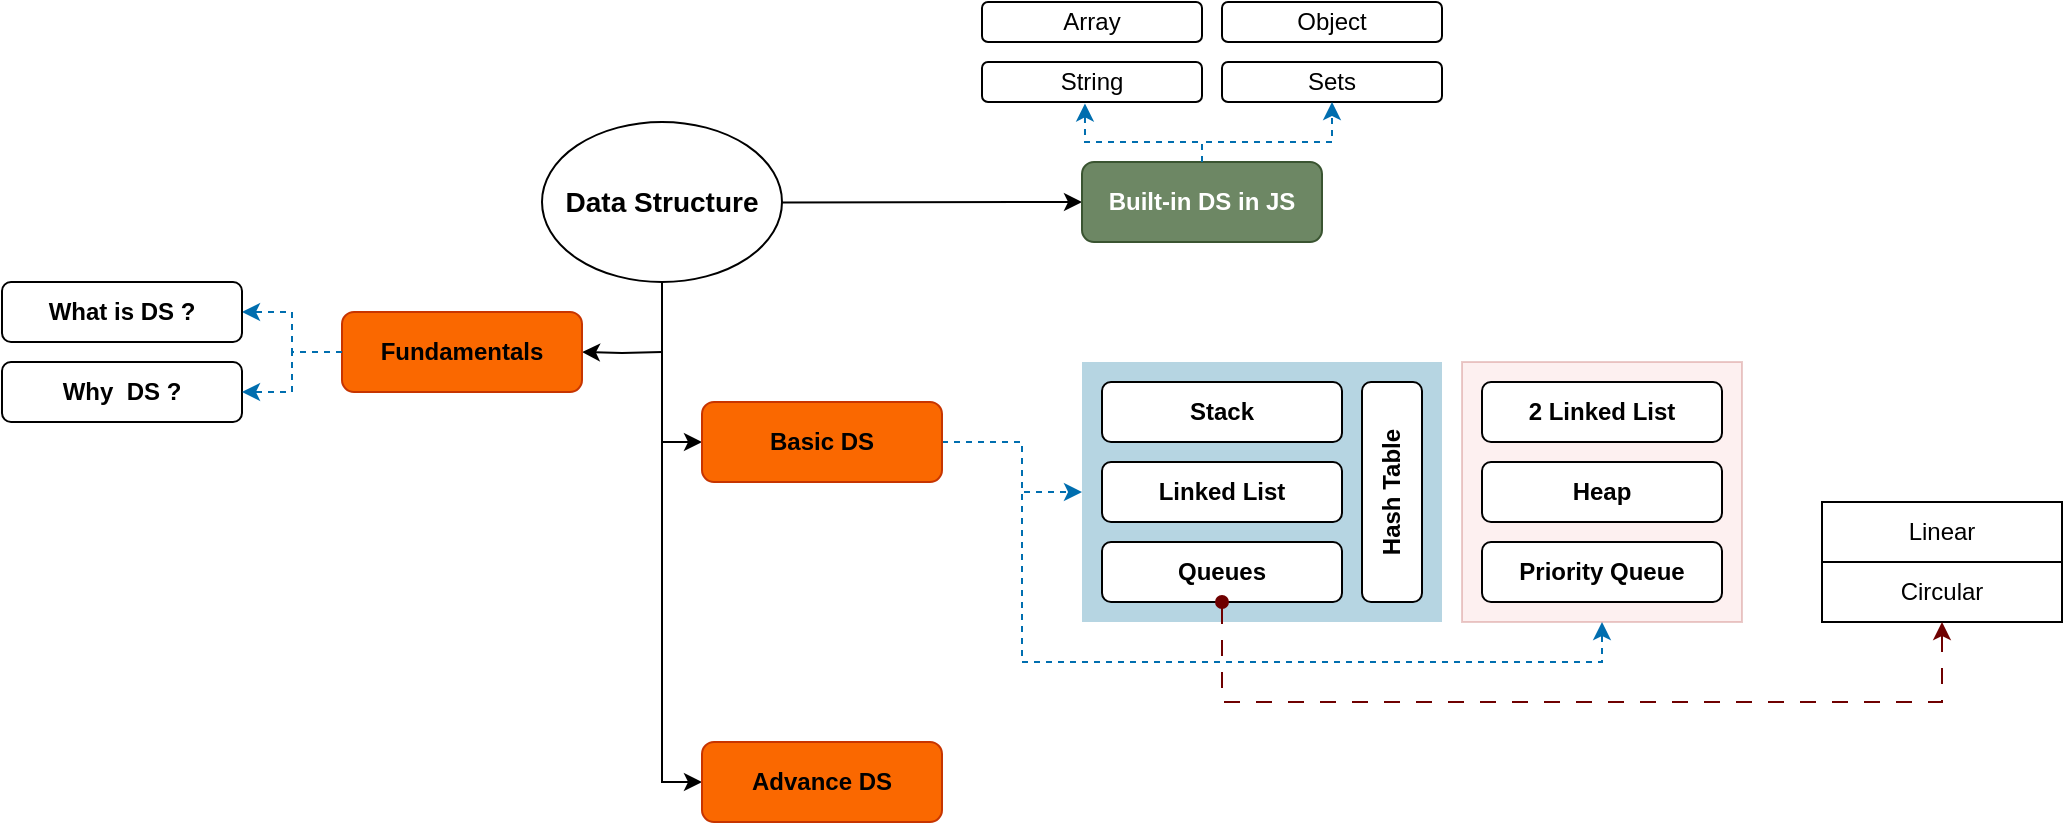 <mxfile version="24.4.9" type="github">
  <diagram name="Page-1" id="2c0d36ab-eaac-3732-788b-9136903baeff">
    <mxGraphModel dx="1050" dy="557" grid="1" gridSize="10" guides="1" tooltips="1" connect="1" arrows="1" fold="1" page="1" pageScale="1.5" pageWidth="1169" pageHeight="827" background="none" math="0" shadow="0">
      <root>
        <mxCell id="0" />
        <mxCell id="1" parent="0" />
        <mxCell id="yiBTs8iIJsu4Ljcrw2EA-141" style="edgeStyle=orthogonalEdgeStyle;rounded=0;orthogonalLoop=1;jettySize=auto;html=1;entryX=0;entryY=0.5;entryDx=0;entryDy=0;" parent="1" source="yiBTs8iIJsu4Ljcrw2EA-124" target="yiBTs8iIJsu4Ljcrw2EA-125" edge="1">
          <mxGeometry relative="1" as="geometry" />
        </mxCell>
        <mxCell id="LJRXbvw2uVqpsPB7Yhcm-5" style="edgeStyle=orthogonalEdgeStyle;rounded=0;orthogonalLoop=1;jettySize=auto;html=1;entryX=0;entryY=0.5;entryDx=0;entryDy=0;" parent="1" source="yiBTs8iIJsu4Ljcrw2EA-124" target="LJRXbvw2uVqpsPB7Yhcm-4" edge="1">
          <mxGeometry relative="1" as="geometry" />
        </mxCell>
        <mxCell id="gLEcoqDyo47q4XNHYdvh-1" style="edgeStyle=orthogonalEdgeStyle;rounded=0;orthogonalLoop=1;jettySize=auto;html=1;entryX=1;entryY=0.5;entryDx=0;entryDy=0;" parent="1" target="yiBTs8iIJsu4Ljcrw2EA-126" edge="1">
          <mxGeometry relative="1" as="geometry">
            <mxPoint x="420" y="355" as="sourcePoint" />
          </mxGeometry>
        </mxCell>
        <mxCell id="gLEcoqDyo47q4XNHYdvh-6" style="rounded=0;orthogonalLoop=1;jettySize=auto;html=1;entryX=0;entryY=0.5;entryDx=0;entryDy=0;" parent="1" source="yiBTs8iIJsu4Ljcrw2EA-124" target="gLEcoqDyo47q4XNHYdvh-5" edge="1">
          <mxGeometry relative="1" as="geometry" />
        </mxCell>
        <mxCell id="yiBTs8iIJsu4Ljcrw2EA-124" value="Data Structure" style="ellipse;whiteSpace=wrap;html=1;fontStyle=1;fontSize=14;" parent="1" vertex="1">
          <mxGeometry x="360" y="240" width="120" height="80" as="geometry" />
        </mxCell>
        <mxCell id="yiBTs8iIJsu4Ljcrw2EA-131" style="edgeStyle=orthogonalEdgeStyle;rounded=0;orthogonalLoop=1;jettySize=auto;html=1;dashed=1;fillColor=#1ba1e2;strokeColor=#006EAF;exitX=1;exitY=0.5;exitDx=0;exitDy=0;" parent="1" source="yiBTs8iIJsu4Ljcrw2EA-125" target="LJRXbvw2uVqpsPB7Yhcm-3" edge="1">
          <mxGeometry relative="1" as="geometry">
            <mxPoint x="580" y="425" as="sourcePoint" />
            <mxPoint x="560" y="490" as="targetPoint" />
            <Array as="points">
              <mxPoint x="600" y="400" />
              <mxPoint x="600" y="510" />
              <mxPoint x="890" y="510" />
            </Array>
          </mxGeometry>
        </mxCell>
        <mxCell id="yiBTs8iIJsu4Ljcrw2EA-136" style="edgeStyle=orthogonalEdgeStyle;rounded=0;orthogonalLoop=1;jettySize=auto;html=1;entryX=0;entryY=0.5;entryDx=0;entryDy=0;dashed=1;fillColor=#1ba1e2;strokeColor=#006EAF;" parent="1" source="yiBTs8iIJsu4Ljcrw2EA-125" target="LJRXbvw2uVqpsPB7Yhcm-1" edge="1">
          <mxGeometry relative="1" as="geometry">
            <mxPoint x="600" y="410" as="sourcePoint" />
            <mxPoint x="580" y="525" as="targetPoint" />
            <Array as="points">
              <mxPoint x="600" y="400" />
              <mxPoint x="600" y="425" />
            </Array>
          </mxGeometry>
        </mxCell>
        <mxCell id="yiBTs8iIJsu4Ljcrw2EA-125" value="Basic DS" style="rounded=1;whiteSpace=wrap;html=1;fontStyle=1;fillColor=#fa6800;fontColor=#000000;strokeColor=#C73500;" parent="1" vertex="1">
          <mxGeometry x="440" y="380" width="120" height="40" as="geometry" />
        </mxCell>
        <mxCell id="yiBTs8iIJsu4Ljcrw2EA-143" style="edgeStyle=orthogonalEdgeStyle;rounded=0;orthogonalLoop=1;jettySize=auto;html=1;fontFamily=Helvetica;fontSize=12;fontColor=#000000;fontStyle=1;dashed=1;fillColor=#1ba1e2;strokeColor=#006EAF;entryX=1;entryY=0.5;entryDx=0;entryDy=0;" parent="1" source="yiBTs8iIJsu4Ljcrw2EA-126" target="yiBTs8iIJsu4Ljcrw2EA-144" edge="1">
          <mxGeometry relative="1" as="geometry">
            <mxPoint x="170" y="340" as="targetPoint" />
          </mxGeometry>
        </mxCell>
        <mxCell id="yiBTs8iIJsu4Ljcrw2EA-126" value="Fundamentals" style="rounded=1;whiteSpace=wrap;html=1;fontStyle=1;fillColor=#fa6800;fontColor=#000000;strokeColor=#C73500;" parent="1" vertex="1">
          <mxGeometry x="260" y="335" width="120" height="40" as="geometry" />
        </mxCell>
        <mxCell id="yiBTs8iIJsu4Ljcrw2EA-147" value="" style="group" parent="1" vertex="1" connectable="0">
          <mxGeometry x="90" y="320" width="120" height="70" as="geometry" />
        </mxCell>
        <mxCell id="yiBTs8iIJsu4Ljcrw2EA-142" value="Why&amp;nbsp; DS ?" style="whiteSpace=wrap;html=1;rounded=1;fontStyle=1;" parent="yiBTs8iIJsu4Ljcrw2EA-147" vertex="1">
          <mxGeometry y="40" width="120" height="30" as="geometry" />
        </mxCell>
        <mxCell id="yiBTs8iIJsu4Ljcrw2EA-144" value="What is DS ?" style="whiteSpace=wrap;html=1;rounded=1;fontStyle=1;" parent="yiBTs8iIJsu4Ljcrw2EA-147" vertex="1">
          <mxGeometry width="120" height="30" as="geometry" />
        </mxCell>
        <mxCell id="LJRXbvw2uVqpsPB7Yhcm-3" value="" style="fillColor=#f8cecc;strokeColor=#b85450;opacity=30;" parent="1" vertex="1">
          <mxGeometry x="820" y="360" width="140" height="130" as="geometry" />
        </mxCell>
        <mxCell id="yiBTs8iIJsu4Ljcrw2EA-127" value="2 Linked List" style="whiteSpace=wrap;html=1;rounded=1;fontStyle=1;" parent="1" vertex="1">
          <mxGeometry x="830" y="370" width="120" height="30" as="geometry" />
        </mxCell>
        <mxCell id="UguPg_bLSeKZf6hvQFoW-1" value="Priority Queue" style="whiteSpace=wrap;html=1;rounded=1;fontStyle=1;" parent="1" vertex="1">
          <mxGeometry x="830" y="450" width="120" height="30" as="geometry" />
        </mxCell>
        <mxCell id="UguPg_bLSeKZf6hvQFoW-2" value="Heap" style="whiteSpace=wrap;html=1;rounded=1;fontStyle=1;" parent="1" vertex="1">
          <mxGeometry x="830" y="410" width="120" height="30" as="geometry" />
        </mxCell>
        <mxCell id="LJRXbvw2uVqpsPB7Yhcm-2" value="" style="group" parent="1" vertex="1" connectable="0">
          <mxGeometry x="630" y="360" width="180" height="130" as="geometry" />
        </mxCell>
        <mxCell id="LJRXbvw2uVqpsPB7Yhcm-1" value="" style="fillColor=#10739E;strokeColor=none;opacity=30;" parent="LJRXbvw2uVqpsPB7Yhcm-2" vertex="1">
          <mxGeometry width="180" height="130" as="geometry" />
        </mxCell>
        <mxCell id="yiBTs8iIJsu4Ljcrw2EA-130" value="Linked List" style="whiteSpace=wrap;html=1;rounded=1;fontStyle=1;" parent="LJRXbvw2uVqpsPB7Yhcm-2" vertex="1">
          <mxGeometry x="10" y="50" width="120" height="30" as="geometry" />
        </mxCell>
        <mxCell id="yiBTs8iIJsu4Ljcrw2EA-132" value="Stack" style="whiteSpace=wrap;html=1;rounded=1;fontStyle=1;" parent="LJRXbvw2uVqpsPB7Yhcm-2" vertex="1">
          <mxGeometry x="10" y="10" width="120" height="30" as="geometry" />
        </mxCell>
        <mxCell id="yiBTs8iIJsu4Ljcrw2EA-134" value="Hash Table" style="whiteSpace=wrap;html=1;rounded=1;fontStyle=1;direction=south;horizontal=0;" parent="LJRXbvw2uVqpsPB7Yhcm-2" vertex="1">
          <mxGeometry x="140" y="10" width="30" height="110" as="geometry" />
        </mxCell>
        <mxCell id="yiBTs8iIJsu4Ljcrw2EA-135" value="Queues" style="whiteSpace=wrap;html=1;rounded=1;fontStyle=1;" parent="LJRXbvw2uVqpsPB7Yhcm-2" vertex="1">
          <mxGeometry x="10" y="90" width="120" height="30" as="geometry" />
        </mxCell>
        <mxCell id="LJRXbvw2uVqpsPB7Yhcm-4" value="Advance DS" style="rounded=1;whiteSpace=wrap;html=1;fontStyle=1;fillColor=#fa6800;fontColor=#000000;strokeColor=#C73500;" parent="1" vertex="1">
          <mxGeometry x="440" y="550" width="120" height="40" as="geometry" />
        </mxCell>
        <mxCell id="gLEcoqDyo47q4XNHYdvh-4" style="edgeStyle=orthogonalEdgeStyle;rounded=0;orthogonalLoop=1;jettySize=auto;html=1;fontFamily=Helvetica;fontSize=12;fontColor=#000000;fontStyle=1;dashed=1;fillColor=#1ba1e2;strokeColor=#006EAF;entryX=1;entryY=0.5;entryDx=0;entryDy=0;exitX=0;exitY=0.5;exitDx=0;exitDy=0;" parent="1" source="yiBTs8iIJsu4Ljcrw2EA-126" target="yiBTs8iIJsu4Ljcrw2EA-142" edge="1">
          <mxGeometry relative="1" as="geometry">
            <mxPoint x="220" y="365" as="sourcePoint" />
            <mxPoint x="170" y="345" as="targetPoint" />
          </mxGeometry>
        </mxCell>
        <mxCell id="gLEcoqDyo47q4XNHYdvh-5" value="Built-in DS in JS" style="rounded=1;whiteSpace=wrap;html=1;fontStyle=1;fillColor=#6d8764;strokeColor=#3A5431;fontColor=#ffffff;" parent="1" vertex="1">
          <mxGeometry x="630" y="260" width="120" height="40" as="geometry" />
        </mxCell>
        <mxCell id="gLEcoqDyo47q4XNHYdvh-13" value="Array" style="whiteSpace=wrap;html=1;rounded=1;fontStyle=0;" parent="1" vertex="1">
          <mxGeometry x="580" y="180" width="110" height="20" as="geometry" />
        </mxCell>
        <mxCell id="gLEcoqDyo47q4XNHYdvh-14" value="String" style="whiteSpace=wrap;html=1;rounded=1;fontStyle=0;" parent="1" vertex="1">
          <mxGeometry x="580" y="210" width="110" height="20" as="geometry" />
        </mxCell>
        <mxCell id="gLEcoqDyo47q4XNHYdvh-15" value="Object" style="whiteSpace=wrap;html=1;rounded=1;fontStyle=0;" parent="1" vertex="1">
          <mxGeometry x="700" y="180" width="110" height="20" as="geometry" />
        </mxCell>
        <mxCell id="gLEcoqDyo47q4XNHYdvh-16" value="Sets" style="whiteSpace=wrap;html=1;rounded=1;fontStyle=0;" parent="1" vertex="1">
          <mxGeometry x="700" y="210" width="110" height="20" as="geometry" />
        </mxCell>
        <mxCell id="gLEcoqDyo47q4XNHYdvh-19" style="rounded=0;orthogonalLoop=1;jettySize=auto;html=1;dashed=1;fillColor=#1ba1e2;strokeColor=#006EAF;exitX=0.5;exitY=0;exitDx=0;exitDy=0;edgeStyle=orthogonalEdgeStyle;entryX=0.468;entryY=1.036;entryDx=0;entryDy=0;entryPerimeter=0;" parent="1" source="gLEcoqDyo47q4XNHYdvh-5" target="gLEcoqDyo47q4XNHYdvh-14" edge="1">
          <mxGeometry relative="1" as="geometry">
            <mxPoint x="760" y="250" as="sourcePoint" />
            <mxPoint x="610" y="250" as="targetPoint" />
            <Array as="points">
              <mxPoint x="690" y="250" />
              <mxPoint x="632" y="250" />
            </Array>
          </mxGeometry>
        </mxCell>
        <mxCell id="gLEcoqDyo47q4XNHYdvh-20" style="edgeStyle=orthogonalEdgeStyle;rounded=0;orthogonalLoop=1;jettySize=auto;html=1;entryX=0.5;entryY=1;entryDx=0;entryDy=0;dashed=1;fillColor=#1ba1e2;strokeColor=#006EAF;exitX=0.5;exitY=0;exitDx=0;exitDy=0;" parent="1" source="gLEcoqDyo47q4XNHYdvh-5" target="gLEcoqDyo47q4XNHYdvh-16" edge="1">
          <mxGeometry relative="1" as="geometry">
            <mxPoint x="700" y="270" as="sourcePoint" />
            <mxPoint x="695" y="250" as="targetPoint" />
            <Array as="points">
              <mxPoint x="690" y="250" />
              <mxPoint x="755" y="250" />
            </Array>
          </mxGeometry>
        </mxCell>
        <mxCell id="YICFgGTVRvDlNN2FNXk2-3" value="" style="group" vertex="1" connectable="0" parent="1">
          <mxGeometry x="1000" y="430" width="120" height="60" as="geometry" />
        </mxCell>
        <mxCell id="YICFgGTVRvDlNN2FNXk2-1" value="Circular" style="rounded=0;whiteSpace=wrap;html=1;" vertex="1" parent="YICFgGTVRvDlNN2FNXk2-3">
          <mxGeometry y="30" width="120" height="30" as="geometry" />
        </mxCell>
        <mxCell id="YICFgGTVRvDlNN2FNXk2-2" value="Linear" style="rounded=0;whiteSpace=wrap;html=1;" vertex="1" parent="YICFgGTVRvDlNN2FNXk2-3">
          <mxGeometry width="120" height="30" as="geometry" />
        </mxCell>
        <mxCell id="YICFgGTVRvDlNN2FNXk2-4" style="edgeStyle=orthogonalEdgeStyle;rounded=0;orthogonalLoop=1;jettySize=auto;html=1;entryX=0.5;entryY=1;entryDx=0;entryDy=0;fillColor=#a20025;strokeColor=#6F0000;dashed=1;dashPattern=8 8;endArrow=classic;endFill=1;startArrow=oval;startFill=1;" edge="1" parent="1" source="yiBTs8iIJsu4Ljcrw2EA-135" target="YICFgGTVRvDlNN2FNXk2-1">
          <mxGeometry relative="1" as="geometry">
            <Array as="points">
              <mxPoint x="700" y="530" />
              <mxPoint x="1060" y="530" />
            </Array>
          </mxGeometry>
        </mxCell>
      </root>
    </mxGraphModel>
  </diagram>
</mxfile>
